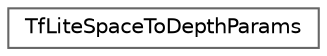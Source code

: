 digraph "Graphical Class Hierarchy"
{
 // LATEX_PDF_SIZE
  bgcolor="transparent";
  edge [fontname=Helvetica,fontsize=10,labelfontname=Helvetica,labelfontsize=10];
  node [fontname=Helvetica,fontsize=10,shape=box,height=0.2,width=0.4];
  rankdir="LR";
  Node0 [id="Node000000",label="TfLiteSpaceToDepthParams",height=0.2,width=0.4,color="grey40", fillcolor="white", style="filled",URL="$struct_tf_lite_space_to_depth_params.html",tooltip=" "];
}
